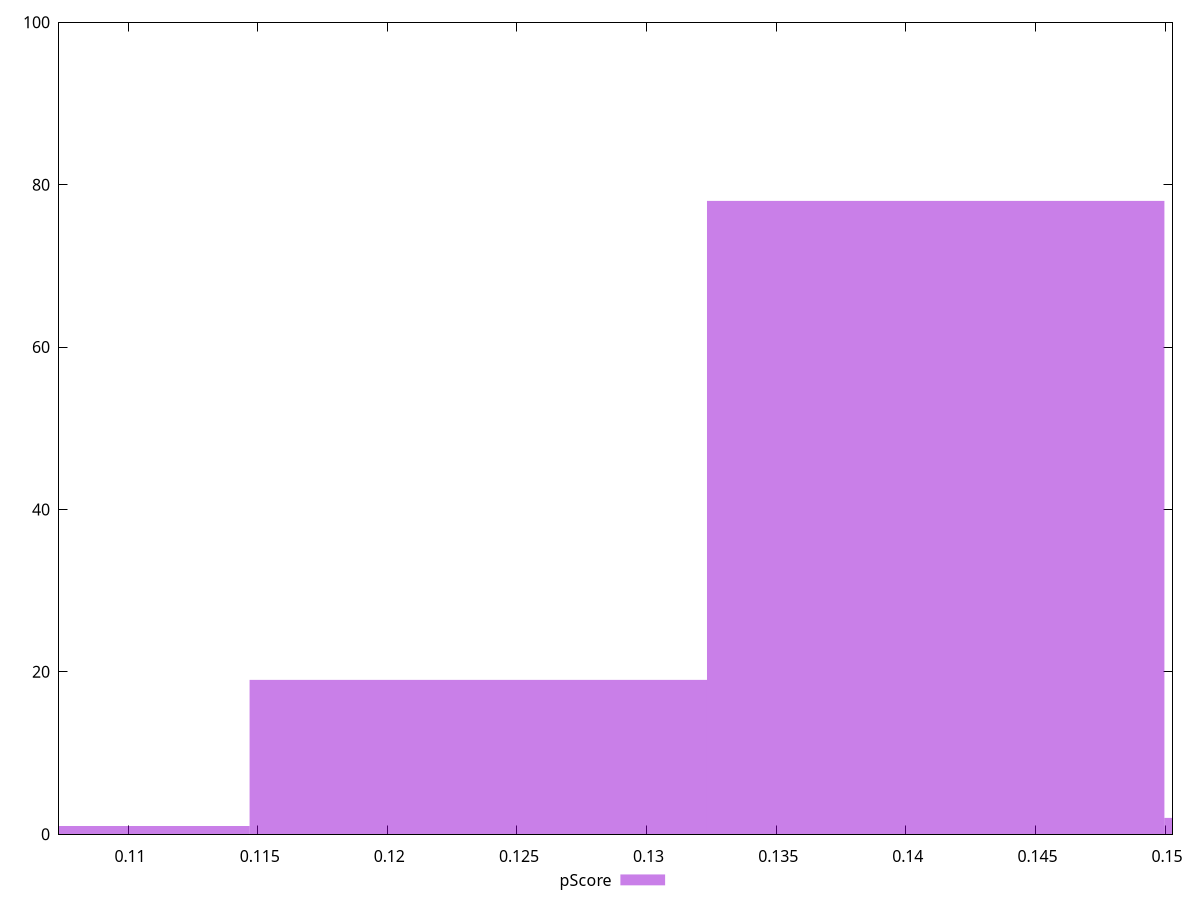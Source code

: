 reset

$pScore <<EOF
0.10586386086142018 1
0.14115181448189357 78
0.12350783767165688 19
0.15879579129213026 2
EOF

set key outside below
set boxwidth 0.017643976810236696
set xrange [0.10733513474455847:0.15028567116705321]
set yrange [0:100]
set trange [0:100]
set style fill transparent solid 0.5 noborder
set terminal svg size 640, 490 enhanced background rgb 'white'
set output "reports/report_00031_2021-02-24T23-18-18.084Z/interactive/samples/music/pScore/histogram.svg"

plot $pScore title "pScore" with boxes

reset
